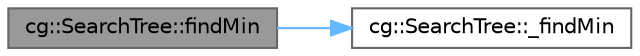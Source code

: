 digraph "cg::SearchTree::findMin"
{
 // LATEX_PDF_SIZE
  bgcolor="transparent";
  edge [fontname=Helvetica,fontsize=10,labelfontname=Helvetica,labelfontsize=10];
  node [fontname=Helvetica,fontsize=10,shape=box,height=0.2,width=0.4];
  rankdir="LR";
  Node1 [id="Node000001",label="cg::SearchTree::findMin",height=0.2,width=0.4,color="gray40", fillcolor="grey60", style="filled", fontcolor="black",tooltip=" "];
  Node1 -> Node2 [id="edge1_Node000001_Node000002",color="steelblue1",style="solid",tooltip=" "];
  Node2 [id="Node000002",label="cg::SearchTree::_findMin",height=0.2,width=0.4,color="grey40", fillcolor="white", style="filled",URL="$classcg_1_1_search_tree.html#a33787ebf6d7069e7aa6b3cff6b344871",tooltip=" "];
}
